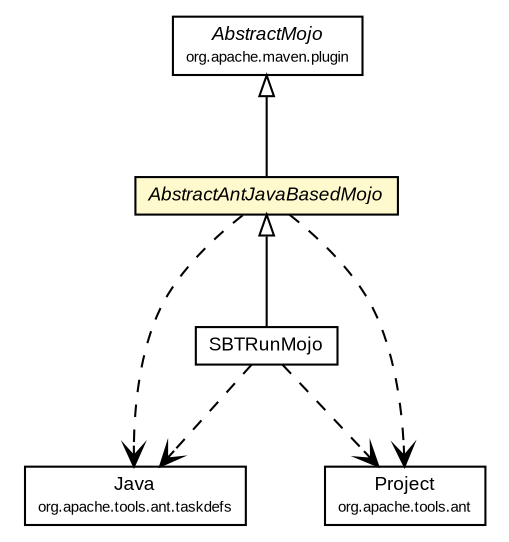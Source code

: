 #!/usr/local/bin/dot
#
# Class diagram 
# Generated by UMLGraph version R5_6-24-gf6e263 (http://www.umlgraph.org/)
#

digraph G {
	edge [fontname="arial",fontsize=10,labelfontname="arial",labelfontsize=10];
	node [fontname="arial",fontsize=10,shape=plaintext];
	nodesep=0.25;
	ranksep=0.5;
	// com.google.code.sbt.run.plugin.SBTRunMojo
	c20 [label=<<table title="com.google.code.sbt.run.plugin.SBTRunMojo" border="0" cellborder="1" cellspacing="0" cellpadding="2" port="p" href="./SBTRunMojo.html">
		<tr><td><table border="0" cellspacing="0" cellpadding="1">
<tr><td align="center" balign="center"> SBTRunMojo </td></tr>
		</table></td></tr>
		</table>>, URL="./SBTRunMojo.html", fontname="arial", fontcolor="black", fontsize=9.0];
	// com.google.code.sbt.run.plugin.AbstractAntJavaBasedMojo
	c21 [label=<<table title="com.google.code.sbt.run.plugin.AbstractAntJavaBasedMojo" border="0" cellborder="1" cellspacing="0" cellpadding="2" port="p" bgcolor="lemonChiffon" href="./AbstractAntJavaBasedMojo.html">
		<tr><td><table border="0" cellspacing="0" cellpadding="1">
<tr><td align="center" balign="center"><font face="arial italic"> AbstractAntJavaBasedMojo </font></td></tr>
		</table></td></tr>
		</table>>, URL="./AbstractAntJavaBasedMojo.html", fontname="arial", fontcolor="black", fontsize=9.0];
	//com.google.code.sbt.run.plugin.SBTRunMojo extends com.google.code.sbt.run.plugin.AbstractAntJavaBasedMojo
	c21:p -> c20:p [dir=back,arrowtail=empty];
	//com.google.code.sbt.run.plugin.AbstractAntJavaBasedMojo extends org.apache.maven.plugin.AbstractMojo
	c30:p -> c21:p [dir=back,arrowtail=empty];
	// com.google.code.sbt.run.plugin.SBTRunMojo DEPEND org.apache.tools.ant.taskdefs.Java
	c20:p -> c55:p [taillabel="", label="", headlabel="", fontname="arial", fontcolor="black", fontsize=10.0, color="black", arrowhead=open, style=dashed];
	// com.google.code.sbt.run.plugin.SBTRunMojo DEPEND org.apache.tools.ant.Project
	c20:p -> c77:p [taillabel="", label="", headlabel="", fontname="arial", fontcolor="black", fontsize=10.0, color="black", arrowhead=open, style=dashed];
	// com.google.code.sbt.run.plugin.AbstractAntJavaBasedMojo DEPEND org.apache.tools.ant.taskdefs.Java
	c21:p -> c55:p [taillabel="", label="", headlabel="", fontname="arial", fontcolor="black", fontsize=10.0, color="black", arrowhead=open, style=dashed];
	// com.google.code.sbt.run.plugin.AbstractAntJavaBasedMojo DEPEND org.apache.tools.ant.Project
	c21:p -> c77:p [taillabel="", label="", headlabel="", fontname="arial", fontcolor="black", fontsize=10.0, color="black", arrowhead=open, style=dashed];
	// org.apache.tools.ant.Project
	c77 [label=<<table title="org.apache.tools.ant.Project" border="0" cellborder="1" cellspacing="0" cellpadding="2" port="p" href="http://maven-play-plugin.googlecode.com/svn/apidocs/org/apache/ant/ant/1.9.4/org/apache/tools/ant/Project.html">
		<tr><td><table border="0" cellspacing="0" cellpadding="1">
<tr><td align="center" balign="center"> Project </td></tr>
<tr><td align="center" balign="center"><font point-size="7.0"> org.apache.tools.ant </font></td></tr>
		</table></td></tr>
		</table>>, URL="http://maven-play-plugin.googlecode.com/svn/apidocs/org/apache/ant/ant/1.9.4/org/apache/tools/ant/Project.html", fontname="arial", fontcolor="black", fontsize=9.0];
	// org.apache.tools.ant.taskdefs.Java
	c55 [label=<<table title="org.apache.tools.ant.taskdefs.Java" border="0" cellborder="1" cellspacing="0" cellpadding="2" port="p" href="http://maven-play-plugin.googlecode.com/svn/apidocs/org/apache/ant/ant/1.9.4/org/apache/tools/ant/taskdefs/Java.html">
		<tr><td><table border="0" cellspacing="0" cellpadding="1">
<tr><td align="center" balign="center"> Java </td></tr>
<tr><td align="center" balign="center"><font point-size="7.0"> org.apache.tools.ant.taskdefs </font></td></tr>
		</table></td></tr>
		</table>>, URL="http://maven-play-plugin.googlecode.com/svn/apidocs/org/apache/ant/ant/1.9.4/org/apache/tools/ant/taskdefs/Java.html", fontname="arial", fontcolor="black", fontsize=9.0];
	// org.apache.maven.plugin.AbstractMojo
	c30 [label=<<table title="org.apache.maven.plugin.AbstractMojo" border="0" cellborder="1" cellspacing="0" cellpadding="2" port="p" href="http://maven.apache.org/ref/2.2.1/maven-plugin-api/apidocs/org/apache/maven/plugin/AbstractMojo.html">
		<tr><td><table border="0" cellspacing="0" cellpadding="1">
<tr><td align="center" balign="center"><font face="arial italic"> AbstractMojo </font></td></tr>
<tr><td align="center" balign="center"><font point-size="7.0"> org.apache.maven.plugin </font></td></tr>
		</table></td></tr>
		</table>>, URL="http://maven.apache.org/ref/2.2.1/maven-plugin-api/apidocs/org/apache/maven/plugin/AbstractMojo.html", fontname="arial", fontcolor="black", fontsize=9.0];
}

